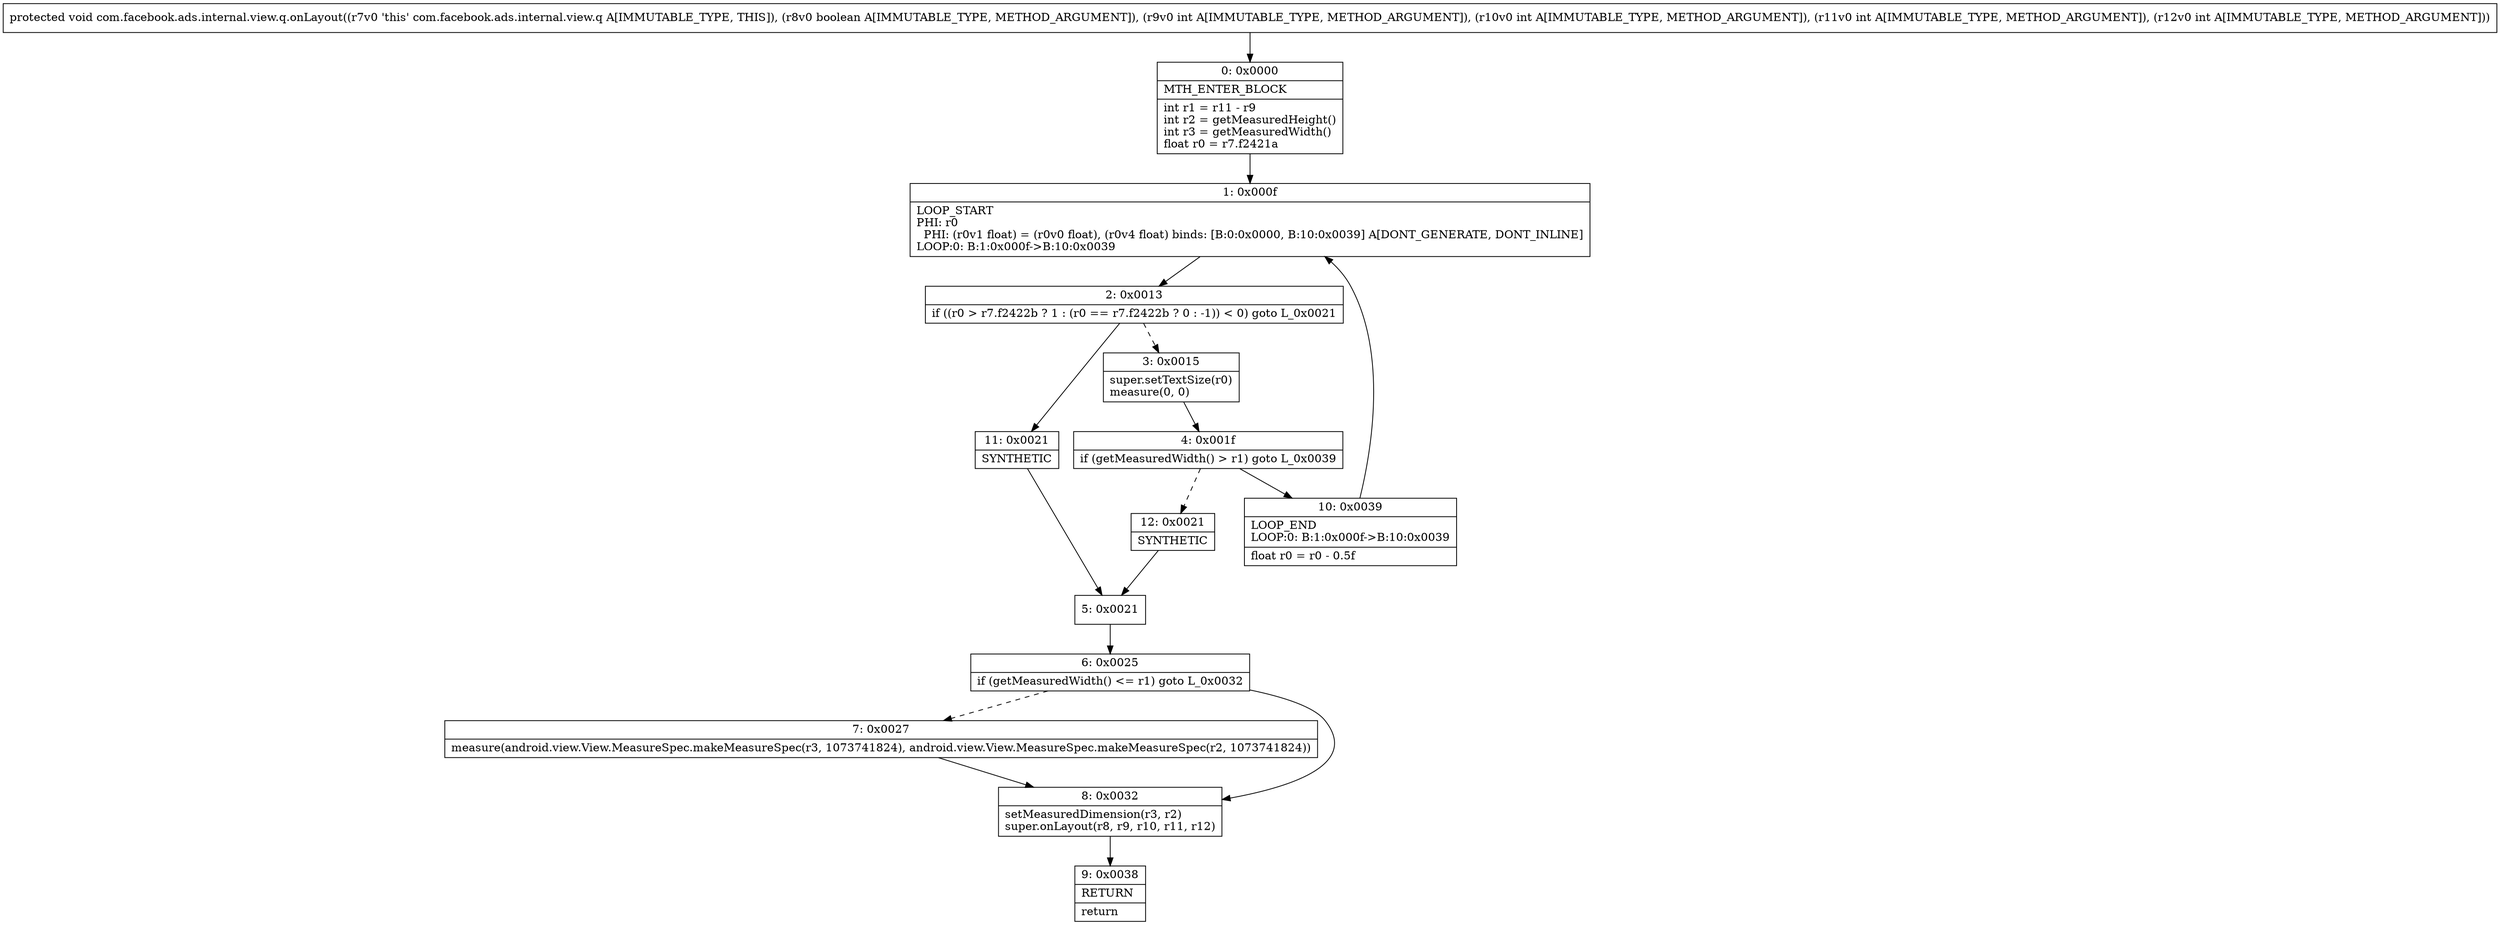 digraph "CFG forcom.facebook.ads.internal.view.q.onLayout(ZIIII)V" {
Node_0 [shape=record,label="{0\:\ 0x0000|MTH_ENTER_BLOCK\l|int r1 = r11 \- r9\lint r2 = getMeasuredHeight()\lint r3 = getMeasuredWidth()\lfloat r0 = r7.f2421a\l}"];
Node_1 [shape=record,label="{1\:\ 0x000f|LOOP_START\lPHI: r0 \l  PHI: (r0v1 float) = (r0v0 float), (r0v4 float) binds: [B:0:0x0000, B:10:0x0039] A[DONT_GENERATE, DONT_INLINE]\lLOOP:0: B:1:0x000f\-\>B:10:0x0039\l}"];
Node_2 [shape=record,label="{2\:\ 0x0013|if ((r0 \> r7.f2422b ? 1 : (r0 == r7.f2422b ? 0 : \-1)) \< 0) goto L_0x0021\l}"];
Node_3 [shape=record,label="{3\:\ 0x0015|super.setTextSize(r0)\lmeasure(0, 0)\l}"];
Node_4 [shape=record,label="{4\:\ 0x001f|if (getMeasuredWidth() \> r1) goto L_0x0039\l}"];
Node_5 [shape=record,label="{5\:\ 0x0021}"];
Node_6 [shape=record,label="{6\:\ 0x0025|if (getMeasuredWidth() \<= r1) goto L_0x0032\l}"];
Node_7 [shape=record,label="{7\:\ 0x0027|measure(android.view.View.MeasureSpec.makeMeasureSpec(r3, 1073741824), android.view.View.MeasureSpec.makeMeasureSpec(r2, 1073741824))\l}"];
Node_8 [shape=record,label="{8\:\ 0x0032|setMeasuredDimension(r3, r2)\lsuper.onLayout(r8, r9, r10, r11, r12)\l}"];
Node_9 [shape=record,label="{9\:\ 0x0038|RETURN\l|return\l}"];
Node_10 [shape=record,label="{10\:\ 0x0039|LOOP_END\lLOOP:0: B:1:0x000f\-\>B:10:0x0039\l|float r0 = r0 \- 0.5f\l}"];
Node_11 [shape=record,label="{11\:\ 0x0021|SYNTHETIC\l}"];
Node_12 [shape=record,label="{12\:\ 0x0021|SYNTHETIC\l}"];
MethodNode[shape=record,label="{protected void com.facebook.ads.internal.view.q.onLayout((r7v0 'this' com.facebook.ads.internal.view.q A[IMMUTABLE_TYPE, THIS]), (r8v0 boolean A[IMMUTABLE_TYPE, METHOD_ARGUMENT]), (r9v0 int A[IMMUTABLE_TYPE, METHOD_ARGUMENT]), (r10v0 int A[IMMUTABLE_TYPE, METHOD_ARGUMENT]), (r11v0 int A[IMMUTABLE_TYPE, METHOD_ARGUMENT]), (r12v0 int A[IMMUTABLE_TYPE, METHOD_ARGUMENT])) }"];
MethodNode -> Node_0;
Node_0 -> Node_1;
Node_1 -> Node_2;
Node_2 -> Node_3[style=dashed];
Node_2 -> Node_11;
Node_3 -> Node_4;
Node_4 -> Node_10;
Node_4 -> Node_12[style=dashed];
Node_5 -> Node_6;
Node_6 -> Node_7[style=dashed];
Node_6 -> Node_8;
Node_7 -> Node_8;
Node_8 -> Node_9;
Node_10 -> Node_1;
Node_11 -> Node_5;
Node_12 -> Node_5;
}

